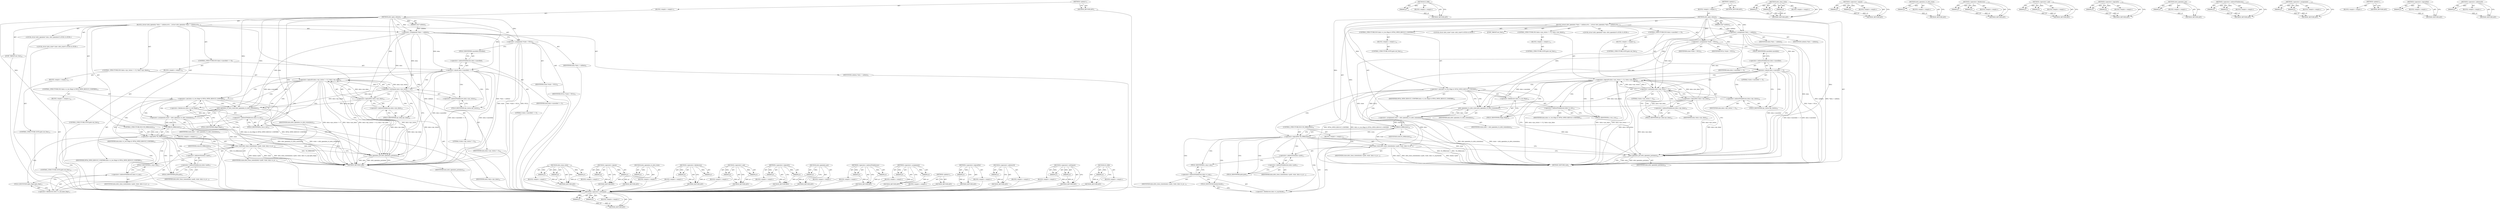 digraph "&lt;operator&gt;.addressOf" {
vulnerable_116 [label=<(METHOD,&lt;operator&gt;.notEquals)>];
vulnerable_117 [label=<(PARAM,p1)>];
vulnerable_118 [label=<(PARAM,p2)>];
vulnerable_119 [label=<(BLOCK,&lt;empty&gt;,&lt;empty&gt;)>];
vulnerable_120 [label=<(METHOD_RETURN,ANY)>];
vulnerable_139 [label=<(METHOD,IS_ERR)>];
vulnerable_140 [label=<(PARAM,p1)>];
vulnerable_141 [label=<(BLOCK,&lt;empty&gt;,&lt;empty&gt;)>];
vulnerable_142 [label=<(METHOD_RETURN,ANY)>];
vulnerable_6 [label=<(METHOD,&lt;global&gt;)<SUB>1</SUB>>];
vulnerable_7 [label=<(BLOCK,&lt;empty&gt;,&lt;empty&gt;)<SUB>1</SUB>>];
vulnerable_8 [label=<(METHOD,nfs4_open_release)<SUB>1</SUB>>];
vulnerable_9 [label=<(PARAM,void *calldata)<SUB>1</SUB>>];
vulnerable_10 [label=<(BLOCK,{
	struct nfs4_opendata *data = calldata;
	stru...,{
	struct nfs4_opendata *data = calldata;
	stru...)<SUB>2</SUB>>];
vulnerable_11 [label="<(LOCAL,struct nfs4_opendata* data: nfs4_opendata*)<SUB>3</SUB>>"];
vulnerable_12 [label=<(&lt;operator&gt;.assignment,*data = calldata)<SUB>3</SUB>>];
vulnerable_13 [label=<(IDENTIFIER,data,*data = calldata)<SUB>3</SUB>>];
vulnerable_14 [label=<(IDENTIFIER,calldata,*data = calldata)<SUB>3</SUB>>];
vulnerable_15 [label="<(LOCAL,struct nfs4_state* state: nfs4_state*)<SUB>4</SUB>>"];
vulnerable_16 [label=<(&lt;operator&gt;.assignment,*state = NULL)<SUB>4</SUB>>];
vulnerable_17 [label=<(IDENTIFIER,state,*state = NULL)<SUB>4</SUB>>];
vulnerable_18 [label=<(IDENTIFIER,NULL,*state = NULL)<SUB>4</SUB>>];
vulnerable_19 [label=<(CONTROL_STRUCTURE,IF,if (data-&gt;cancelled == 0))<SUB>7</SUB>>];
vulnerable_20 [label=<(&lt;operator&gt;.equals,data-&gt;cancelled == 0)<SUB>7</SUB>>];
vulnerable_21 [label=<(&lt;operator&gt;.indirectFieldAccess,data-&gt;cancelled)<SUB>7</SUB>>];
vulnerable_22 [label=<(IDENTIFIER,data,data-&gt;cancelled == 0)<SUB>7</SUB>>];
vulnerable_23 [label=<(FIELD_IDENTIFIER,cancelled,cancelled)<SUB>7</SUB>>];
vulnerable_24 [label=<(LITERAL,0,data-&gt;cancelled == 0)<SUB>7</SUB>>];
vulnerable_25 [label=<(BLOCK,&lt;empty&gt;,&lt;empty&gt;)<SUB>8</SUB>>];
vulnerable_26 [label=<(CONTROL_STRUCTURE,GOTO,goto out_free;)<SUB>8</SUB>>];
vulnerable_27 [label=<(CONTROL_STRUCTURE,IF,if (data-&gt;rpc_status != 0 || !data-&gt;rpc_done))<SUB>10</SUB>>];
vulnerable_28 [label=<(&lt;operator&gt;.logicalOr,data-&gt;rpc_status != 0 || !data-&gt;rpc_done)<SUB>10</SUB>>];
vulnerable_29 [label=<(&lt;operator&gt;.notEquals,data-&gt;rpc_status != 0)<SUB>10</SUB>>];
vulnerable_30 [label=<(&lt;operator&gt;.indirectFieldAccess,data-&gt;rpc_status)<SUB>10</SUB>>];
vulnerable_31 [label=<(IDENTIFIER,data,data-&gt;rpc_status != 0)<SUB>10</SUB>>];
vulnerable_32 [label=<(FIELD_IDENTIFIER,rpc_status,rpc_status)<SUB>10</SUB>>];
vulnerable_33 [label=<(LITERAL,0,data-&gt;rpc_status != 0)<SUB>10</SUB>>];
vulnerable_34 [label=<(&lt;operator&gt;.logicalNot,!data-&gt;rpc_done)<SUB>10</SUB>>];
vulnerable_35 [label=<(&lt;operator&gt;.indirectFieldAccess,data-&gt;rpc_done)<SUB>10</SUB>>];
vulnerable_36 [label=<(IDENTIFIER,data,!data-&gt;rpc_done)<SUB>10</SUB>>];
vulnerable_37 [label=<(FIELD_IDENTIFIER,rpc_done,rpc_done)<SUB>10</SUB>>];
vulnerable_38 [label=<(BLOCK,&lt;empty&gt;,&lt;empty&gt;)<SUB>11</SUB>>];
vulnerable_39 [label=<(CONTROL_STRUCTURE,GOTO,goto out_free;)<SUB>11</SUB>>];
vulnerable_40 [label=<(CONTROL_STRUCTURE,IF,if (data-&gt;o_res.rflags &amp; NFS4_OPEN_RESULT_CONFIRM))<SUB>13</SUB>>];
vulnerable_41 [label=<(&lt;operator&gt;.and,data-&gt;o_res.rflags &amp; NFS4_OPEN_RESULT_CONFIRM)<SUB>13</SUB>>];
vulnerable_42 [label=<(&lt;operator&gt;.fieldAccess,data-&gt;o_res.rflags)<SUB>13</SUB>>];
vulnerable_43 [label=<(&lt;operator&gt;.indirectFieldAccess,data-&gt;o_res)<SUB>13</SUB>>];
vulnerable_44 [label=<(IDENTIFIER,data,data-&gt;o_res.rflags &amp; NFS4_OPEN_RESULT_CONFIRM)<SUB>13</SUB>>];
vulnerable_45 [label=<(FIELD_IDENTIFIER,o_res,o_res)<SUB>13</SUB>>];
vulnerable_46 [label=<(FIELD_IDENTIFIER,rflags,rflags)<SUB>13</SUB>>];
vulnerable_47 [label=<(IDENTIFIER,NFS4_OPEN_RESULT_CONFIRM,data-&gt;o_res.rflags &amp; NFS4_OPEN_RESULT_CONFIRM)<SUB>13</SUB>>];
vulnerable_48 [label=<(BLOCK,&lt;empty&gt;,&lt;empty&gt;)<SUB>14</SUB>>];
vulnerable_49 [label=<(CONTROL_STRUCTURE,GOTO,goto out_free;)<SUB>14</SUB>>];
vulnerable_50 [label=<(&lt;operator&gt;.assignment,state = nfs4_opendata_to_nfs4_state(data))<SUB>15</SUB>>];
vulnerable_51 [label=<(IDENTIFIER,state,state = nfs4_opendata_to_nfs4_state(data))<SUB>15</SUB>>];
vulnerable_52 [label=<(nfs4_opendata_to_nfs4_state,nfs4_opendata_to_nfs4_state(data))<SUB>15</SUB>>];
vulnerable_53 [label=<(IDENTIFIER,data,nfs4_opendata_to_nfs4_state(data))<SUB>15</SUB>>];
vulnerable_54 [label=<(CONTROL_STRUCTURE,IF,if (!IS_ERR(state)))<SUB>16</SUB>>];
vulnerable_55 [label=<(&lt;operator&gt;.logicalNot,!IS_ERR(state))<SUB>16</SUB>>];
vulnerable_56 [label=<(IS_ERR,IS_ERR(state))<SUB>16</SUB>>];
vulnerable_57 [label=<(IDENTIFIER,state,IS_ERR(state))<SUB>16</SUB>>];
vulnerable_58 [label=<(BLOCK,&lt;empty&gt;,&lt;empty&gt;)<SUB>17</SUB>>];
vulnerable_59 [label=<(nfs4_close_state,nfs4_close_state(&amp;data-&gt;path, state, data-&gt;o_ar...)<SUB>17</SUB>>];
vulnerable_60 [label=<(&lt;operator&gt;.addressOf,&amp;data-&gt;path)<SUB>17</SUB>>];
vulnerable_61 [label=<(&lt;operator&gt;.indirectFieldAccess,data-&gt;path)<SUB>17</SUB>>];
vulnerable_62 [label=<(IDENTIFIER,data,nfs4_close_state(&amp;data-&gt;path, state, data-&gt;o_ar...)<SUB>17</SUB>>];
vulnerable_63 [label=<(FIELD_IDENTIFIER,path,path)<SUB>17</SUB>>];
vulnerable_64 [label=<(IDENTIFIER,state,nfs4_close_state(&amp;data-&gt;path, state, data-&gt;o_ar...)<SUB>17</SUB>>];
vulnerable_65 [label=<(&lt;operator&gt;.fieldAccess,data-&gt;o_arg.open_flags)<SUB>17</SUB>>];
vulnerable_66 [label=<(&lt;operator&gt;.indirectFieldAccess,data-&gt;o_arg)<SUB>17</SUB>>];
vulnerable_67 [label=<(IDENTIFIER,data,nfs4_close_state(&amp;data-&gt;path, state, data-&gt;o_ar...)<SUB>17</SUB>>];
vulnerable_68 [label=<(FIELD_IDENTIFIER,o_arg,o_arg)<SUB>17</SUB>>];
vulnerable_69 [label=<(FIELD_IDENTIFIER,open_flags,open_flags)<SUB>17</SUB>>];
vulnerable_70 [label=<(JUMP_TARGET,out_free)<SUB>18</SUB>>];
vulnerable_71 [label=<(nfs4_opendata_put,nfs4_opendata_put(data))<SUB>19</SUB>>];
vulnerable_72 [label=<(IDENTIFIER,data,nfs4_opendata_put(data))<SUB>19</SUB>>];
vulnerable_73 [label=<(METHOD_RETURN,void)<SUB>1</SUB>>];
vulnerable_75 [label=<(METHOD_RETURN,ANY)<SUB>1</SUB>>];
vulnerable_143 [label=<(METHOD,nfs4_close_state)>];
vulnerable_144 [label=<(PARAM,p1)>];
vulnerable_145 [label=<(PARAM,p2)>];
vulnerable_146 [label=<(PARAM,p3)>];
vulnerable_147 [label=<(BLOCK,&lt;empty&gt;,&lt;empty&gt;)>];
vulnerable_148 [label=<(METHOD_RETURN,ANY)>];
vulnerable_101 [label=<(METHOD,&lt;operator&gt;.equals)>];
vulnerable_102 [label=<(PARAM,p1)>];
vulnerable_103 [label=<(PARAM,p2)>];
vulnerable_104 [label=<(BLOCK,&lt;empty&gt;,&lt;empty&gt;)>];
vulnerable_105 [label=<(METHOD_RETURN,ANY)>];
vulnerable_135 [label=<(METHOD,nfs4_opendata_to_nfs4_state)>];
vulnerable_136 [label=<(PARAM,p1)>];
vulnerable_137 [label=<(BLOCK,&lt;empty&gt;,&lt;empty&gt;)>];
vulnerable_138 [label=<(METHOD_RETURN,ANY)>];
vulnerable_130 [label=<(METHOD,&lt;operator&gt;.fieldAccess)>];
vulnerable_131 [label=<(PARAM,p1)>];
vulnerable_132 [label=<(PARAM,p2)>];
vulnerable_133 [label=<(BLOCK,&lt;empty&gt;,&lt;empty&gt;)>];
vulnerable_134 [label=<(METHOD_RETURN,ANY)>];
vulnerable_125 [label=<(METHOD,&lt;operator&gt;.and)>];
vulnerable_126 [label=<(PARAM,p1)>];
vulnerable_127 [label=<(PARAM,p2)>];
vulnerable_128 [label=<(BLOCK,&lt;empty&gt;,&lt;empty&gt;)>];
vulnerable_129 [label=<(METHOD_RETURN,ANY)>];
vulnerable_111 [label=<(METHOD,&lt;operator&gt;.logicalOr)>];
vulnerable_112 [label=<(PARAM,p1)>];
vulnerable_113 [label=<(PARAM,p2)>];
vulnerable_114 [label=<(BLOCK,&lt;empty&gt;,&lt;empty&gt;)>];
vulnerable_115 [label=<(METHOD_RETURN,ANY)>];
vulnerable_153 [label=<(METHOD,nfs4_opendata_put)>];
vulnerable_154 [label=<(PARAM,p1)>];
vulnerable_155 [label=<(BLOCK,&lt;empty&gt;,&lt;empty&gt;)>];
vulnerable_156 [label=<(METHOD_RETURN,ANY)>];
vulnerable_106 [label=<(METHOD,&lt;operator&gt;.indirectFieldAccess)>];
vulnerable_107 [label=<(PARAM,p1)>];
vulnerable_108 [label=<(PARAM,p2)>];
vulnerable_109 [label=<(BLOCK,&lt;empty&gt;,&lt;empty&gt;)>];
vulnerable_110 [label=<(METHOD_RETURN,ANY)>];
vulnerable_96 [label=<(METHOD,&lt;operator&gt;.assignment)>];
vulnerable_97 [label=<(PARAM,p1)>];
vulnerable_98 [label=<(PARAM,p2)>];
vulnerable_99 [label=<(BLOCK,&lt;empty&gt;,&lt;empty&gt;)>];
vulnerable_100 [label=<(METHOD_RETURN,ANY)>];
vulnerable_90 [label=<(METHOD,&lt;global&gt;)<SUB>1</SUB>>];
vulnerable_91 [label=<(BLOCK,&lt;empty&gt;,&lt;empty&gt;)>];
vulnerable_92 [label=<(METHOD_RETURN,ANY)>];
vulnerable_121 [label=<(METHOD,&lt;operator&gt;.logicalNot)>];
vulnerable_122 [label=<(PARAM,p1)>];
vulnerable_123 [label=<(BLOCK,&lt;empty&gt;,&lt;empty&gt;)>];
vulnerable_124 [label=<(METHOD_RETURN,ANY)>];
vulnerable_149 [label=<(METHOD,&lt;operator&gt;.addressOf)>];
vulnerable_150 [label=<(PARAM,p1)>];
vulnerable_151 [label=<(BLOCK,&lt;empty&gt;,&lt;empty&gt;)>];
vulnerable_152 [label=<(METHOD_RETURN,ANY)>];
fixed_116 [label=<(METHOD,&lt;operator&gt;.notEquals)>];
fixed_117 [label=<(PARAM,p1)>];
fixed_118 [label=<(PARAM,p2)>];
fixed_119 [label=<(BLOCK,&lt;empty&gt;,&lt;empty&gt;)>];
fixed_120 [label=<(METHOD_RETURN,ANY)>];
fixed_139 [label=<(METHOD,IS_ERR)>];
fixed_140 [label=<(PARAM,p1)>];
fixed_141 [label=<(BLOCK,&lt;empty&gt;,&lt;empty&gt;)>];
fixed_142 [label=<(METHOD_RETURN,ANY)>];
fixed_6 [label=<(METHOD,&lt;global&gt;)<SUB>1</SUB>>];
fixed_7 [label=<(BLOCK,&lt;empty&gt;,&lt;empty&gt;)<SUB>1</SUB>>];
fixed_8 [label=<(METHOD,nfs4_open_release)<SUB>1</SUB>>];
fixed_9 [label=<(PARAM,void *calldata)<SUB>1</SUB>>];
fixed_10 [label=<(BLOCK,{
	struct nfs4_opendata *data = calldata;
	stru...,{
	struct nfs4_opendata *data = calldata;
	stru...)<SUB>2</SUB>>];
fixed_11 [label="<(LOCAL,struct nfs4_opendata* data: nfs4_opendata*)<SUB>3</SUB>>"];
fixed_12 [label=<(&lt;operator&gt;.assignment,*data = calldata)<SUB>3</SUB>>];
fixed_13 [label=<(IDENTIFIER,data,*data = calldata)<SUB>3</SUB>>];
fixed_14 [label=<(IDENTIFIER,calldata,*data = calldata)<SUB>3</SUB>>];
fixed_15 [label="<(LOCAL,struct nfs4_state* state: nfs4_state*)<SUB>4</SUB>>"];
fixed_16 [label=<(&lt;operator&gt;.assignment,*state = NULL)<SUB>4</SUB>>];
fixed_17 [label=<(IDENTIFIER,state,*state = NULL)<SUB>4</SUB>>];
fixed_18 [label=<(IDENTIFIER,NULL,*state = NULL)<SUB>4</SUB>>];
fixed_19 [label=<(CONTROL_STRUCTURE,IF,if (data-&gt;cancelled == 0))<SUB>7</SUB>>];
fixed_20 [label=<(&lt;operator&gt;.equals,data-&gt;cancelled == 0)<SUB>7</SUB>>];
fixed_21 [label=<(&lt;operator&gt;.indirectFieldAccess,data-&gt;cancelled)<SUB>7</SUB>>];
fixed_22 [label=<(IDENTIFIER,data,data-&gt;cancelled == 0)<SUB>7</SUB>>];
fixed_23 [label=<(FIELD_IDENTIFIER,cancelled,cancelled)<SUB>7</SUB>>];
fixed_24 [label=<(LITERAL,0,data-&gt;cancelled == 0)<SUB>7</SUB>>];
fixed_25 [label=<(BLOCK,&lt;empty&gt;,&lt;empty&gt;)<SUB>8</SUB>>];
fixed_26 [label=<(CONTROL_STRUCTURE,GOTO,goto out_free;)<SUB>8</SUB>>];
fixed_27 [label=<(CONTROL_STRUCTURE,IF,if (data-&gt;rpc_status != 0 || !data-&gt;rpc_done))<SUB>10</SUB>>];
fixed_28 [label=<(&lt;operator&gt;.logicalOr,data-&gt;rpc_status != 0 || !data-&gt;rpc_done)<SUB>10</SUB>>];
fixed_29 [label=<(&lt;operator&gt;.notEquals,data-&gt;rpc_status != 0)<SUB>10</SUB>>];
fixed_30 [label=<(&lt;operator&gt;.indirectFieldAccess,data-&gt;rpc_status)<SUB>10</SUB>>];
fixed_31 [label=<(IDENTIFIER,data,data-&gt;rpc_status != 0)<SUB>10</SUB>>];
fixed_32 [label=<(FIELD_IDENTIFIER,rpc_status,rpc_status)<SUB>10</SUB>>];
fixed_33 [label=<(LITERAL,0,data-&gt;rpc_status != 0)<SUB>10</SUB>>];
fixed_34 [label=<(&lt;operator&gt;.logicalNot,!data-&gt;rpc_done)<SUB>10</SUB>>];
fixed_35 [label=<(&lt;operator&gt;.indirectFieldAccess,data-&gt;rpc_done)<SUB>10</SUB>>];
fixed_36 [label=<(IDENTIFIER,data,!data-&gt;rpc_done)<SUB>10</SUB>>];
fixed_37 [label=<(FIELD_IDENTIFIER,rpc_done,rpc_done)<SUB>10</SUB>>];
fixed_38 [label=<(BLOCK,&lt;empty&gt;,&lt;empty&gt;)<SUB>11</SUB>>];
fixed_39 [label=<(CONTROL_STRUCTURE,GOTO,goto out_free;)<SUB>11</SUB>>];
fixed_40 [label=<(CONTROL_STRUCTURE,IF,if (data-&gt;o_res.rflags &amp; NFS4_OPEN_RESULT_CONFIRM))<SUB>13</SUB>>];
fixed_41 [label=<(&lt;operator&gt;.and,data-&gt;o_res.rflags &amp; NFS4_OPEN_RESULT_CONFIRM)<SUB>13</SUB>>];
fixed_42 [label=<(&lt;operator&gt;.fieldAccess,data-&gt;o_res.rflags)<SUB>13</SUB>>];
fixed_43 [label=<(&lt;operator&gt;.indirectFieldAccess,data-&gt;o_res)<SUB>13</SUB>>];
fixed_44 [label=<(IDENTIFIER,data,data-&gt;o_res.rflags &amp; NFS4_OPEN_RESULT_CONFIRM)<SUB>13</SUB>>];
fixed_45 [label=<(FIELD_IDENTIFIER,o_res,o_res)<SUB>13</SUB>>];
fixed_46 [label=<(FIELD_IDENTIFIER,rflags,rflags)<SUB>13</SUB>>];
fixed_47 [label=<(IDENTIFIER,NFS4_OPEN_RESULT_CONFIRM,data-&gt;o_res.rflags &amp; NFS4_OPEN_RESULT_CONFIRM)<SUB>13</SUB>>];
fixed_48 [label=<(BLOCK,&lt;empty&gt;,&lt;empty&gt;)<SUB>14</SUB>>];
fixed_49 [label=<(CONTROL_STRUCTURE,GOTO,goto out_free;)<SUB>14</SUB>>];
fixed_50 [label=<(&lt;operator&gt;.assignment,state = nfs4_opendata_to_nfs4_state(data))<SUB>15</SUB>>];
fixed_51 [label=<(IDENTIFIER,state,state = nfs4_opendata_to_nfs4_state(data))<SUB>15</SUB>>];
fixed_52 [label=<(nfs4_opendata_to_nfs4_state,nfs4_opendata_to_nfs4_state(data))<SUB>15</SUB>>];
fixed_53 [label=<(IDENTIFIER,data,nfs4_opendata_to_nfs4_state(data))<SUB>15</SUB>>];
fixed_54 [label=<(CONTROL_STRUCTURE,IF,if (!IS_ERR(state)))<SUB>16</SUB>>];
fixed_55 [label=<(&lt;operator&gt;.logicalNot,!IS_ERR(state))<SUB>16</SUB>>];
fixed_56 [label=<(IS_ERR,IS_ERR(state))<SUB>16</SUB>>];
fixed_57 [label=<(IDENTIFIER,state,IS_ERR(state))<SUB>16</SUB>>];
fixed_58 [label=<(BLOCK,&lt;empty&gt;,&lt;empty&gt;)<SUB>17</SUB>>];
fixed_59 [label=<(nfs4_close_state,nfs4_close_state(&amp;data-&gt;path, state, data-&gt;o_ar...)<SUB>17</SUB>>];
fixed_60 [label=<(&lt;operator&gt;.addressOf,&amp;data-&gt;path)<SUB>17</SUB>>];
fixed_61 [label=<(&lt;operator&gt;.indirectFieldAccess,data-&gt;path)<SUB>17</SUB>>];
fixed_62 [label=<(IDENTIFIER,data,nfs4_close_state(&amp;data-&gt;path, state, data-&gt;o_ar...)<SUB>17</SUB>>];
fixed_63 [label=<(FIELD_IDENTIFIER,path,path)<SUB>17</SUB>>];
fixed_64 [label=<(IDENTIFIER,state,nfs4_close_state(&amp;data-&gt;path, state, data-&gt;o_ar...)<SUB>17</SUB>>];
fixed_65 [label=<(&lt;operator&gt;.fieldAccess,data-&gt;o_arg.fmode)<SUB>17</SUB>>];
fixed_66 [label=<(&lt;operator&gt;.indirectFieldAccess,data-&gt;o_arg)<SUB>17</SUB>>];
fixed_67 [label=<(IDENTIFIER,data,nfs4_close_state(&amp;data-&gt;path, state, data-&gt;o_ar...)<SUB>17</SUB>>];
fixed_68 [label=<(FIELD_IDENTIFIER,o_arg,o_arg)<SUB>17</SUB>>];
fixed_69 [label=<(FIELD_IDENTIFIER,fmode,fmode)<SUB>17</SUB>>];
fixed_70 [label=<(JUMP_TARGET,out_free)<SUB>18</SUB>>];
fixed_71 [label=<(nfs4_opendata_put,nfs4_opendata_put(data))<SUB>19</SUB>>];
fixed_72 [label=<(IDENTIFIER,data,nfs4_opendata_put(data))<SUB>19</SUB>>];
fixed_73 [label=<(METHOD_RETURN,void)<SUB>1</SUB>>];
fixed_75 [label=<(METHOD_RETURN,ANY)<SUB>1</SUB>>];
fixed_143 [label=<(METHOD,nfs4_close_state)>];
fixed_144 [label=<(PARAM,p1)>];
fixed_145 [label=<(PARAM,p2)>];
fixed_146 [label=<(PARAM,p3)>];
fixed_147 [label=<(BLOCK,&lt;empty&gt;,&lt;empty&gt;)>];
fixed_148 [label=<(METHOD_RETURN,ANY)>];
fixed_101 [label=<(METHOD,&lt;operator&gt;.equals)>];
fixed_102 [label=<(PARAM,p1)>];
fixed_103 [label=<(PARAM,p2)>];
fixed_104 [label=<(BLOCK,&lt;empty&gt;,&lt;empty&gt;)>];
fixed_105 [label=<(METHOD_RETURN,ANY)>];
fixed_135 [label=<(METHOD,nfs4_opendata_to_nfs4_state)>];
fixed_136 [label=<(PARAM,p1)>];
fixed_137 [label=<(BLOCK,&lt;empty&gt;,&lt;empty&gt;)>];
fixed_138 [label=<(METHOD_RETURN,ANY)>];
fixed_130 [label=<(METHOD,&lt;operator&gt;.fieldAccess)>];
fixed_131 [label=<(PARAM,p1)>];
fixed_132 [label=<(PARAM,p2)>];
fixed_133 [label=<(BLOCK,&lt;empty&gt;,&lt;empty&gt;)>];
fixed_134 [label=<(METHOD_RETURN,ANY)>];
fixed_125 [label=<(METHOD,&lt;operator&gt;.and)>];
fixed_126 [label=<(PARAM,p1)>];
fixed_127 [label=<(PARAM,p2)>];
fixed_128 [label=<(BLOCK,&lt;empty&gt;,&lt;empty&gt;)>];
fixed_129 [label=<(METHOD_RETURN,ANY)>];
fixed_111 [label=<(METHOD,&lt;operator&gt;.logicalOr)>];
fixed_112 [label=<(PARAM,p1)>];
fixed_113 [label=<(PARAM,p2)>];
fixed_114 [label=<(BLOCK,&lt;empty&gt;,&lt;empty&gt;)>];
fixed_115 [label=<(METHOD_RETURN,ANY)>];
fixed_153 [label=<(METHOD,nfs4_opendata_put)>];
fixed_154 [label=<(PARAM,p1)>];
fixed_155 [label=<(BLOCK,&lt;empty&gt;,&lt;empty&gt;)>];
fixed_156 [label=<(METHOD_RETURN,ANY)>];
fixed_106 [label=<(METHOD,&lt;operator&gt;.indirectFieldAccess)>];
fixed_107 [label=<(PARAM,p1)>];
fixed_108 [label=<(PARAM,p2)>];
fixed_109 [label=<(BLOCK,&lt;empty&gt;,&lt;empty&gt;)>];
fixed_110 [label=<(METHOD_RETURN,ANY)>];
fixed_96 [label=<(METHOD,&lt;operator&gt;.assignment)>];
fixed_97 [label=<(PARAM,p1)>];
fixed_98 [label=<(PARAM,p2)>];
fixed_99 [label=<(BLOCK,&lt;empty&gt;,&lt;empty&gt;)>];
fixed_100 [label=<(METHOD_RETURN,ANY)>];
fixed_90 [label=<(METHOD,&lt;global&gt;)<SUB>1</SUB>>];
fixed_91 [label=<(BLOCK,&lt;empty&gt;,&lt;empty&gt;)>];
fixed_92 [label=<(METHOD_RETURN,ANY)>];
fixed_121 [label=<(METHOD,&lt;operator&gt;.logicalNot)>];
fixed_122 [label=<(PARAM,p1)>];
fixed_123 [label=<(BLOCK,&lt;empty&gt;,&lt;empty&gt;)>];
fixed_124 [label=<(METHOD_RETURN,ANY)>];
fixed_149 [label=<(METHOD,&lt;operator&gt;.addressOf)>];
fixed_150 [label=<(PARAM,p1)>];
fixed_151 [label=<(BLOCK,&lt;empty&gt;,&lt;empty&gt;)>];
fixed_152 [label=<(METHOD_RETURN,ANY)>];
vulnerable_116 -> vulnerable_117  [key=0, label="AST: "];
vulnerable_116 -> vulnerable_117  [key=1, label="DDG: "];
vulnerable_116 -> vulnerable_119  [key=0, label="AST: "];
vulnerable_116 -> vulnerable_118  [key=0, label="AST: "];
vulnerable_116 -> vulnerable_118  [key=1, label="DDG: "];
vulnerable_116 -> vulnerable_120  [key=0, label="AST: "];
vulnerable_116 -> vulnerable_120  [key=1, label="CFG: "];
vulnerable_117 -> vulnerable_120  [key=0, label="DDG: p1"];
vulnerable_118 -> vulnerable_120  [key=0, label="DDG: p2"];
vulnerable_119 -> fixed_116  [key=0];
vulnerable_120 -> fixed_116  [key=0];
vulnerable_139 -> vulnerable_140  [key=0, label="AST: "];
vulnerable_139 -> vulnerable_140  [key=1, label="DDG: "];
vulnerable_139 -> vulnerable_141  [key=0, label="AST: "];
vulnerable_139 -> vulnerable_142  [key=0, label="AST: "];
vulnerable_139 -> vulnerable_142  [key=1, label="CFG: "];
vulnerable_140 -> vulnerable_142  [key=0, label="DDG: p1"];
vulnerable_141 -> fixed_116  [key=0];
vulnerable_142 -> fixed_116  [key=0];
vulnerable_6 -> vulnerable_7  [key=0, label="AST: "];
vulnerable_6 -> vulnerable_75  [key=0, label="AST: "];
vulnerable_6 -> vulnerable_75  [key=1, label="CFG: "];
vulnerable_7 -> vulnerable_8  [key=0, label="AST: "];
vulnerable_8 -> vulnerable_9  [key=0, label="AST: "];
vulnerable_8 -> vulnerable_9  [key=1, label="DDG: "];
vulnerable_8 -> vulnerable_10  [key=0, label="AST: "];
vulnerable_8 -> vulnerable_73  [key=0, label="AST: "];
vulnerable_8 -> vulnerable_12  [key=0, label="CFG: "];
vulnerable_8 -> vulnerable_12  [key=1, label="DDG: "];
vulnerable_8 -> vulnerable_16  [key=0, label="DDG: "];
vulnerable_8 -> vulnerable_71  [key=0, label="DDG: "];
vulnerable_8 -> vulnerable_20  [key=0, label="DDG: "];
vulnerable_8 -> vulnerable_41  [key=0, label="DDG: "];
vulnerable_8 -> vulnerable_52  [key=0, label="DDG: "];
vulnerable_8 -> vulnerable_29  [key=0, label="DDG: "];
vulnerable_8 -> vulnerable_56  [key=0, label="DDG: "];
vulnerable_8 -> vulnerable_59  [key=0, label="DDG: "];
vulnerable_9 -> vulnerable_12  [key=0, label="DDG: calldata"];
vulnerable_10 -> vulnerable_11  [key=0, label="AST: "];
vulnerable_10 -> vulnerable_12  [key=0, label="AST: "];
vulnerable_10 -> vulnerable_15  [key=0, label="AST: "];
vulnerable_10 -> vulnerable_16  [key=0, label="AST: "];
vulnerable_10 -> vulnerable_19  [key=0, label="AST: "];
vulnerable_10 -> vulnerable_27  [key=0, label="AST: "];
vulnerable_10 -> vulnerable_40  [key=0, label="AST: "];
vulnerable_10 -> vulnerable_50  [key=0, label="AST: "];
vulnerable_10 -> vulnerable_54  [key=0, label="AST: "];
vulnerable_10 -> vulnerable_70  [key=0, label="AST: "];
vulnerable_10 -> vulnerable_71  [key=0, label="AST: "];
vulnerable_11 -> fixed_116  [key=0];
vulnerable_12 -> vulnerable_13  [key=0, label="AST: "];
vulnerable_12 -> vulnerable_14  [key=0, label="AST: "];
vulnerable_12 -> vulnerable_16  [key=0, label="CFG: "];
vulnerable_12 -> vulnerable_73  [key=0, label="DDG: calldata"];
vulnerable_12 -> vulnerable_73  [key=1, label="DDG: *data = calldata"];
vulnerable_12 -> vulnerable_71  [key=0, label="DDG: data"];
vulnerable_12 -> vulnerable_20  [key=0, label="DDG: data"];
vulnerable_12 -> vulnerable_52  [key=0, label="DDG: data"];
vulnerable_12 -> vulnerable_29  [key=0, label="DDG: data"];
vulnerable_12 -> vulnerable_34  [key=0, label="DDG: data"];
vulnerable_13 -> fixed_116  [key=0];
vulnerable_14 -> fixed_116  [key=0];
vulnerable_15 -> fixed_116  [key=0];
vulnerable_16 -> vulnerable_17  [key=0, label="AST: "];
vulnerable_16 -> vulnerable_18  [key=0, label="AST: "];
vulnerable_16 -> vulnerable_23  [key=0, label="CFG: "];
vulnerable_16 -> vulnerable_73  [key=0, label="DDG: state"];
vulnerable_16 -> vulnerable_73  [key=1, label="DDG: *state = NULL"];
vulnerable_16 -> vulnerable_73  [key=2, label="DDG: NULL"];
vulnerable_17 -> fixed_116  [key=0];
vulnerable_18 -> fixed_116  [key=0];
vulnerable_19 -> vulnerable_20  [key=0, label="AST: "];
vulnerable_19 -> vulnerable_25  [key=0, label="AST: "];
vulnerable_20 -> vulnerable_21  [key=0, label="AST: "];
vulnerable_20 -> vulnerable_24  [key=0, label="AST: "];
vulnerable_20 -> vulnerable_71  [key=0, label="CFG: "];
vulnerable_20 -> vulnerable_71  [key=1, label="DDG: data-&gt;cancelled"];
vulnerable_20 -> vulnerable_32  [key=0, label="CFG: "];
vulnerable_20 -> vulnerable_32  [key=1, label="CDG: "];
vulnerable_20 -> vulnerable_73  [key=0, label="DDG: data-&gt;cancelled"];
vulnerable_20 -> vulnerable_73  [key=1, label="DDG: data-&gt;cancelled == 0"];
vulnerable_20 -> vulnerable_52  [key=0, label="DDG: data-&gt;cancelled"];
vulnerable_20 -> vulnerable_30  [key=0, label="CDG: "];
vulnerable_20 -> vulnerable_28  [key=0, label="CDG: "];
vulnerable_20 -> vulnerable_29  [key=0, label="CDG: "];
vulnerable_21 -> vulnerable_22  [key=0, label="AST: "];
vulnerable_21 -> vulnerable_23  [key=0, label="AST: "];
vulnerable_21 -> vulnerable_20  [key=0, label="CFG: "];
vulnerable_22 -> fixed_116  [key=0];
vulnerable_23 -> vulnerable_21  [key=0, label="CFG: "];
vulnerable_24 -> fixed_116  [key=0];
vulnerable_25 -> vulnerable_26  [key=0, label="AST: "];
vulnerable_26 -> fixed_116  [key=0];
vulnerable_27 -> vulnerable_28  [key=0, label="AST: "];
vulnerable_27 -> vulnerable_38  [key=0, label="AST: "];
vulnerable_28 -> vulnerable_29  [key=0, label="AST: "];
vulnerable_28 -> vulnerable_34  [key=0, label="AST: "];
vulnerable_28 -> vulnerable_71  [key=0, label="CFG: "];
vulnerable_28 -> vulnerable_45  [key=0, label="CFG: "];
vulnerable_28 -> vulnerable_45  [key=1, label="CDG: "];
vulnerable_28 -> vulnerable_73  [key=0, label="DDG: data-&gt;rpc_status != 0"];
vulnerable_28 -> vulnerable_73  [key=1, label="DDG: !data-&gt;rpc_done"];
vulnerable_28 -> vulnerable_73  [key=2, label="DDG: data-&gt;rpc_status != 0 || !data-&gt;rpc_done"];
vulnerable_28 -> vulnerable_42  [key=0, label="CDG: "];
vulnerable_28 -> vulnerable_46  [key=0, label="CDG: "];
vulnerable_28 -> vulnerable_41  [key=0, label="CDG: "];
vulnerable_28 -> vulnerable_43  [key=0, label="CDG: "];
vulnerable_29 -> vulnerable_30  [key=0, label="AST: "];
vulnerable_29 -> vulnerable_33  [key=0, label="AST: "];
vulnerable_29 -> vulnerable_28  [key=0, label="CFG: "];
vulnerable_29 -> vulnerable_28  [key=1, label="DDG: data-&gt;rpc_status"];
vulnerable_29 -> vulnerable_28  [key=2, label="DDG: 0"];
vulnerable_29 -> vulnerable_37  [key=0, label="CFG: "];
vulnerable_29 -> vulnerable_37  [key=1, label="CDG: "];
vulnerable_29 -> vulnerable_73  [key=0, label="DDG: data-&gt;rpc_status"];
vulnerable_29 -> vulnerable_71  [key=0, label="DDG: data-&gt;rpc_status"];
vulnerable_29 -> vulnerable_52  [key=0, label="DDG: data-&gt;rpc_status"];
vulnerable_29 -> vulnerable_34  [key=0, label="CDG: "];
vulnerable_29 -> vulnerable_35  [key=0, label="CDG: "];
vulnerable_30 -> vulnerable_31  [key=0, label="AST: "];
vulnerable_30 -> vulnerable_32  [key=0, label="AST: "];
vulnerable_30 -> vulnerable_29  [key=0, label="CFG: "];
vulnerable_31 -> fixed_116  [key=0];
vulnerable_32 -> vulnerable_30  [key=0, label="CFG: "];
vulnerable_33 -> fixed_116  [key=0];
vulnerable_34 -> vulnerable_35  [key=0, label="AST: "];
vulnerable_34 -> vulnerable_28  [key=0, label="CFG: "];
vulnerable_34 -> vulnerable_28  [key=1, label="DDG: data-&gt;rpc_done"];
vulnerable_34 -> vulnerable_73  [key=0, label="DDG: data-&gt;rpc_done"];
vulnerable_34 -> vulnerable_71  [key=0, label="DDG: data-&gt;rpc_done"];
vulnerable_34 -> vulnerable_52  [key=0, label="DDG: data-&gt;rpc_done"];
vulnerable_35 -> vulnerable_36  [key=0, label="AST: "];
vulnerable_35 -> vulnerable_37  [key=0, label="AST: "];
vulnerable_35 -> vulnerable_34  [key=0, label="CFG: "];
vulnerable_36 -> fixed_116  [key=0];
vulnerable_37 -> vulnerable_35  [key=0, label="CFG: "];
vulnerable_38 -> vulnerable_39  [key=0, label="AST: "];
vulnerable_39 -> fixed_116  [key=0];
vulnerable_40 -> vulnerable_41  [key=0, label="AST: "];
vulnerable_40 -> vulnerable_48  [key=0, label="AST: "];
vulnerable_41 -> vulnerable_42  [key=0, label="AST: "];
vulnerable_41 -> vulnerable_47  [key=0, label="AST: "];
vulnerable_41 -> vulnerable_71  [key=0, label="CFG: "];
vulnerable_41 -> vulnerable_52  [key=0, label="CFG: "];
vulnerable_41 -> vulnerable_52  [key=1, label="CDG: "];
vulnerable_41 -> vulnerable_73  [key=0, label="DDG: data-&gt;o_res.rflags &amp; NFS4_OPEN_RESULT_CONFIRM"];
vulnerable_41 -> vulnerable_73  [key=1, label="DDG: NFS4_OPEN_RESULT_CONFIRM"];
vulnerable_41 -> vulnerable_56  [key=0, label="CDG: "];
vulnerable_41 -> vulnerable_50  [key=0, label="CDG: "];
vulnerable_41 -> vulnerable_55  [key=0, label="CDG: "];
vulnerable_42 -> vulnerable_43  [key=0, label="AST: "];
vulnerable_42 -> vulnerable_46  [key=0, label="AST: "];
vulnerable_42 -> vulnerable_41  [key=0, label="CFG: "];
vulnerable_43 -> vulnerable_44  [key=0, label="AST: "];
vulnerable_43 -> vulnerable_45  [key=0, label="AST: "];
vulnerable_43 -> vulnerable_46  [key=0, label="CFG: "];
vulnerable_44 -> fixed_116  [key=0];
vulnerable_45 -> vulnerable_43  [key=0, label="CFG: "];
vulnerable_46 -> vulnerable_42  [key=0, label="CFG: "];
vulnerable_47 -> fixed_116  [key=0];
vulnerable_48 -> vulnerable_49  [key=0, label="AST: "];
vulnerable_49 -> fixed_116  [key=0];
vulnerable_50 -> vulnerable_51  [key=0, label="AST: "];
vulnerable_50 -> vulnerable_52  [key=0, label="AST: "];
vulnerable_50 -> vulnerable_56  [key=0, label="CFG: "];
vulnerable_50 -> vulnerable_56  [key=1, label="DDG: state"];
vulnerable_50 -> vulnerable_73  [key=0, label="DDG: nfs4_opendata_to_nfs4_state(data)"];
vulnerable_50 -> vulnerable_73  [key=1, label="DDG: state = nfs4_opendata_to_nfs4_state(data)"];
vulnerable_51 -> fixed_116  [key=0];
vulnerable_52 -> vulnerable_53  [key=0, label="AST: "];
vulnerable_52 -> vulnerable_50  [key=0, label="CFG: "];
vulnerable_52 -> vulnerable_50  [key=1, label="DDG: data"];
vulnerable_52 -> vulnerable_71  [key=0, label="DDG: data"];
vulnerable_52 -> vulnerable_59  [key=0, label="DDG: data"];
vulnerable_53 -> fixed_116  [key=0];
vulnerable_54 -> vulnerable_55  [key=0, label="AST: "];
vulnerable_54 -> vulnerable_58  [key=0, label="AST: "];
vulnerable_55 -> vulnerable_56  [key=0, label="AST: "];
vulnerable_55 -> vulnerable_63  [key=0, label="CFG: "];
vulnerable_55 -> vulnerable_63  [key=1, label="CDG: "];
vulnerable_55 -> vulnerable_71  [key=0, label="CFG: "];
vulnerable_55 -> vulnerable_73  [key=0, label="DDG: IS_ERR(state)"];
vulnerable_55 -> vulnerable_73  [key=1, label="DDG: !IS_ERR(state)"];
vulnerable_55 -> vulnerable_68  [key=0, label="CDG: "];
vulnerable_55 -> vulnerable_60  [key=0, label="CDG: "];
vulnerable_55 -> vulnerable_61  [key=0, label="CDG: "];
vulnerable_55 -> vulnerable_66  [key=0, label="CDG: "];
vulnerable_55 -> vulnerable_69  [key=0, label="CDG: "];
vulnerable_55 -> vulnerable_65  [key=0, label="CDG: "];
vulnerable_55 -> vulnerable_59  [key=0, label="CDG: "];
vulnerable_56 -> vulnerable_57  [key=0, label="AST: "];
vulnerable_56 -> vulnerable_55  [key=0, label="CFG: "];
vulnerable_56 -> vulnerable_55  [key=1, label="DDG: state"];
vulnerable_56 -> vulnerable_73  [key=0, label="DDG: state"];
vulnerable_56 -> vulnerable_59  [key=0, label="DDG: state"];
vulnerable_57 -> fixed_116  [key=0];
vulnerable_58 -> vulnerable_59  [key=0, label="AST: "];
vulnerable_59 -> vulnerable_60  [key=0, label="AST: "];
vulnerable_59 -> vulnerable_64  [key=0, label="AST: "];
vulnerable_59 -> vulnerable_65  [key=0, label="AST: "];
vulnerable_59 -> vulnerable_71  [key=0, label="CFG: "];
vulnerable_59 -> vulnerable_73  [key=0, label="DDG: &amp;data-&gt;path"];
vulnerable_59 -> vulnerable_73  [key=1, label="DDG: state"];
vulnerable_59 -> vulnerable_73  [key=2, label="DDG: nfs4_close_state(&amp;data-&gt;path, state, data-&gt;o_arg.open_flags)"];
vulnerable_60 -> vulnerable_61  [key=0, label="AST: "];
vulnerable_60 -> vulnerable_68  [key=0, label="CFG: "];
vulnerable_61 -> vulnerable_62  [key=0, label="AST: "];
vulnerable_61 -> vulnerable_63  [key=0, label="AST: "];
vulnerable_61 -> vulnerable_60  [key=0, label="CFG: "];
vulnerable_62 -> fixed_116  [key=0];
vulnerable_63 -> vulnerable_61  [key=0, label="CFG: "];
vulnerable_64 -> fixed_116  [key=0];
vulnerable_65 -> vulnerable_66  [key=0, label="AST: "];
vulnerable_65 -> vulnerable_69  [key=0, label="AST: "];
vulnerable_65 -> vulnerable_59  [key=0, label="CFG: "];
vulnerable_66 -> vulnerable_67  [key=0, label="AST: "];
vulnerable_66 -> vulnerable_68  [key=0, label="AST: "];
vulnerable_66 -> vulnerable_69  [key=0, label="CFG: "];
vulnerable_67 -> fixed_116  [key=0];
vulnerable_68 -> vulnerable_66  [key=0, label="CFG: "];
vulnerable_69 -> vulnerable_65  [key=0, label="CFG: "];
vulnerable_70 -> fixed_116  [key=0];
vulnerable_71 -> vulnerable_72  [key=0, label="AST: "];
vulnerable_71 -> vulnerable_73  [key=0, label="CFG: "];
vulnerable_71 -> vulnerable_73  [key=1, label="DDG: data"];
vulnerable_71 -> vulnerable_73  [key=2, label="DDG: nfs4_opendata_put(data)"];
vulnerable_72 -> fixed_116  [key=0];
vulnerable_73 -> fixed_116  [key=0];
vulnerable_75 -> fixed_116  [key=0];
vulnerable_143 -> vulnerable_144  [key=0, label="AST: "];
vulnerable_143 -> vulnerable_144  [key=1, label="DDG: "];
vulnerable_143 -> vulnerable_147  [key=0, label="AST: "];
vulnerable_143 -> vulnerable_145  [key=0, label="AST: "];
vulnerable_143 -> vulnerable_145  [key=1, label="DDG: "];
vulnerable_143 -> vulnerable_148  [key=0, label="AST: "];
vulnerable_143 -> vulnerable_148  [key=1, label="CFG: "];
vulnerable_143 -> vulnerable_146  [key=0, label="AST: "];
vulnerable_143 -> vulnerable_146  [key=1, label="DDG: "];
vulnerable_144 -> vulnerable_148  [key=0, label="DDG: p1"];
vulnerable_145 -> vulnerable_148  [key=0, label="DDG: p2"];
vulnerable_146 -> vulnerable_148  [key=0, label="DDG: p3"];
vulnerable_147 -> fixed_116  [key=0];
vulnerable_148 -> fixed_116  [key=0];
vulnerable_101 -> vulnerable_102  [key=0, label="AST: "];
vulnerable_101 -> vulnerable_102  [key=1, label="DDG: "];
vulnerable_101 -> vulnerable_104  [key=0, label="AST: "];
vulnerable_101 -> vulnerable_103  [key=0, label="AST: "];
vulnerable_101 -> vulnerable_103  [key=1, label="DDG: "];
vulnerable_101 -> vulnerable_105  [key=0, label="AST: "];
vulnerable_101 -> vulnerable_105  [key=1, label="CFG: "];
vulnerable_102 -> vulnerable_105  [key=0, label="DDG: p1"];
vulnerable_103 -> vulnerable_105  [key=0, label="DDG: p2"];
vulnerable_104 -> fixed_116  [key=0];
vulnerable_105 -> fixed_116  [key=0];
vulnerable_135 -> vulnerable_136  [key=0, label="AST: "];
vulnerable_135 -> vulnerable_136  [key=1, label="DDG: "];
vulnerable_135 -> vulnerable_137  [key=0, label="AST: "];
vulnerable_135 -> vulnerable_138  [key=0, label="AST: "];
vulnerable_135 -> vulnerable_138  [key=1, label="CFG: "];
vulnerable_136 -> vulnerable_138  [key=0, label="DDG: p1"];
vulnerable_137 -> fixed_116  [key=0];
vulnerable_138 -> fixed_116  [key=0];
vulnerable_130 -> vulnerable_131  [key=0, label="AST: "];
vulnerable_130 -> vulnerable_131  [key=1, label="DDG: "];
vulnerable_130 -> vulnerable_133  [key=0, label="AST: "];
vulnerable_130 -> vulnerable_132  [key=0, label="AST: "];
vulnerable_130 -> vulnerable_132  [key=1, label="DDG: "];
vulnerable_130 -> vulnerable_134  [key=0, label="AST: "];
vulnerable_130 -> vulnerable_134  [key=1, label="CFG: "];
vulnerable_131 -> vulnerable_134  [key=0, label="DDG: p1"];
vulnerable_132 -> vulnerable_134  [key=0, label="DDG: p2"];
vulnerable_133 -> fixed_116  [key=0];
vulnerable_134 -> fixed_116  [key=0];
vulnerable_125 -> vulnerable_126  [key=0, label="AST: "];
vulnerable_125 -> vulnerable_126  [key=1, label="DDG: "];
vulnerable_125 -> vulnerable_128  [key=0, label="AST: "];
vulnerable_125 -> vulnerable_127  [key=0, label="AST: "];
vulnerable_125 -> vulnerable_127  [key=1, label="DDG: "];
vulnerable_125 -> vulnerable_129  [key=0, label="AST: "];
vulnerable_125 -> vulnerable_129  [key=1, label="CFG: "];
vulnerable_126 -> vulnerable_129  [key=0, label="DDG: p1"];
vulnerable_127 -> vulnerable_129  [key=0, label="DDG: p2"];
vulnerable_128 -> fixed_116  [key=0];
vulnerable_129 -> fixed_116  [key=0];
vulnerable_111 -> vulnerable_112  [key=0, label="AST: "];
vulnerable_111 -> vulnerable_112  [key=1, label="DDG: "];
vulnerable_111 -> vulnerable_114  [key=0, label="AST: "];
vulnerable_111 -> vulnerable_113  [key=0, label="AST: "];
vulnerable_111 -> vulnerable_113  [key=1, label="DDG: "];
vulnerable_111 -> vulnerable_115  [key=0, label="AST: "];
vulnerable_111 -> vulnerable_115  [key=1, label="CFG: "];
vulnerable_112 -> vulnerable_115  [key=0, label="DDG: p1"];
vulnerable_113 -> vulnerable_115  [key=0, label="DDG: p2"];
vulnerable_114 -> fixed_116  [key=0];
vulnerable_115 -> fixed_116  [key=0];
vulnerable_153 -> vulnerable_154  [key=0, label="AST: "];
vulnerable_153 -> vulnerable_154  [key=1, label="DDG: "];
vulnerable_153 -> vulnerable_155  [key=0, label="AST: "];
vulnerable_153 -> vulnerable_156  [key=0, label="AST: "];
vulnerable_153 -> vulnerable_156  [key=1, label="CFG: "];
vulnerable_154 -> vulnerable_156  [key=0, label="DDG: p1"];
vulnerable_155 -> fixed_116  [key=0];
vulnerable_156 -> fixed_116  [key=0];
vulnerable_106 -> vulnerable_107  [key=0, label="AST: "];
vulnerable_106 -> vulnerable_107  [key=1, label="DDG: "];
vulnerable_106 -> vulnerable_109  [key=0, label="AST: "];
vulnerable_106 -> vulnerable_108  [key=0, label="AST: "];
vulnerable_106 -> vulnerable_108  [key=1, label="DDG: "];
vulnerable_106 -> vulnerable_110  [key=0, label="AST: "];
vulnerable_106 -> vulnerable_110  [key=1, label="CFG: "];
vulnerable_107 -> vulnerable_110  [key=0, label="DDG: p1"];
vulnerable_108 -> vulnerable_110  [key=0, label="DDG: p2"];
vulnerable_109 -> fixed_116  [key=0];
vulnerable_110 -> fixed_116  [key=0];
vulnerable_96 -> vulnerable_97  [key=0, label="AST: "];
vulnerable_96 -> vulnerable_97  [key=1, label="DDG: "];
vulnerable_96 -> vulnerable_99  [key=0, label="AST: "];
vulnerable_96 -> vulnerable_98  [key=0, label="AST: "];
vulnerable_96 -> vulnerable_98  [key=1, label="DDG: "];
vulnerable_96 -> vulnerable_100  [key=0, label="AST: "];
vulnerable_96 -> vulnerable_100  [key=1, label="CFG: "];
vulnerable_97 -> vulnerable_100  [key=0, label="DDG: p1"];
vulnerable_98 -> vulnerable_100  [key=0, label="DDG: p2"];
vulnerable_99 -> fixed_116  [key=0];
vulnerable_100 -> fixed_116  [key=0];
vulnerable_90 -> vulnerable_91  [key=0, label="AST: "];
vulnerable_90 -> vulnerable_92  [key=0, label="AST: "];
vulnerable_90 -> vulnerable_92  [key=1, label="CFG: "];
vulnerable_91 -> fixed_116  [key=0];
vulnerable_92 -> fixed_116  [key=0];
vulnerable_121 -> vulnerable_122  [key=0, label="AST: "];
vulnerable_121 -> vulnerable_122  [key=1, label="DDG: "];
vulnerable_121 -> vulnerable_123  [key=0, label="AST: "];
vulnerable_121 -> vulnerable_124  [key=0, label="AST: "];
vulnerable_121 -> vulnerable_124  [key=1, label="CFG: "];
vulnerable_122 -> vulnerable_124  [key=0, label="DDG: p1"];
vulnerable_123 -> fixed_116  [key=0];
vulnerable_124 -> fixed_116  [key=0];
vulnerable_149 -> vulnerable_150  [key=0, label="AST: "];
vulnerable_149 -> vulnerable_150  [key=1, label="DDG: "];
vulnerable_149 -> vulnerable_151  [key=0, label="AST: "];
vulnerable_149 -> vulnerable_152  [key=0, label="AST: "];
vulnerable_149 -> vulnerable_152  [key=1, label="CFG: "];
vulnerable_150 -> vulnerable_152  [key=0, label="DDG: p1"];
vulnerable_151 -> fixed_116  [key=0];
vulnerable_152 -> fixed_116  [key=0];
fixed_116 -> fixed_117  [key=0, label="AST: "];
fixed_116 -> fixed_117  [key=1, label="DDG: "];
fixed_116 -> fixed_119  [key=0, label="AST: "];
fixed_116 -> fixed_118  [key=0, label="AST: "];
fixed_116 -> fixed_118  [key=1, label="DDG: "];
fixed_116 -> fixed_120  [key=0, label="AST: "];
fixed_116 -> fixed_120  [key=1, label="CFG: "];
fixed_117 -> fixed_120  [key=0, label="DDG: p1"];
fixed_118 -> fixed_120  [key=0, label="DDG: p2"];
fixed_139 -> fixed_140  [key=0, label="AST: "];
fixed_139 -> fixed_140  [key=1, label="DDG: "];
fixed_139 -> fixed_141  [key=0, label="AST: "];
fixed_139 -> fixed_142  [key=0, label="AST: "];
fixed_139 -> fixed_142  [key=1, label="CFG: "];
fixed_140 -> fixed_142  [key=0, label="DDG: p1"];
fixed_6 -> fixed_7  [key=0, label="AST: "];
fixed_6 -> fixed_75  [key=0, label="AST: "];
fixed_6 -> fixed_75  [key=1, label="CFG: "];
fixed_7 -> fixed_8  [key=0, label="AST: "];
fixed_8 -> fixed_9  [key=0, label="AST: "];
fixed_8 -> fixed_9  [key=1, label="DDG: "];
fixed_8 -> fixed_10  [key=0, label="AST: "];
fixed_8 -> fixed_73  [key=0, label="AST: "];
fixed_8 -> fixed_12  [key=0, label="CFG: "];
fixed_8 -> fixed_12  [key=1, label="DDG: "];
fixed_8 -> fixed_16  [key=0, label="DDG: "];
fixed_8 -> fixed_71  [key=0, label="DDG: "];
fixed_8 -> fixed_20  [key=0, label="DDG: "];
fixed_8 -> fixed_41  [key=0, label="DDG: "];
fixed_8 -> fixed_52  [key=0, label="DDG: "];
fixed_8 -> fixed_29  [key=0, label="DDG: "];
fixed_8 -> fixed_56  [key=0, label="DDG: "];
fixed_8 -> fixed_59  [key=0, label="DDG: "];
fixed_9 -> fixed_12  [key=0, label="DDG: calldata"];
fixed_10 -> fixed_11  [key=0, label="AST: "];
fixed_10 -> fixed_12  [key=0, label="AST: "];
fixed_10 -> fixed_15  [key=0, label="AST: "];
fixed_10 -> fixed_16  [key=0, label="AST: "];
fixed_10 -> fixed_19  [key=0, label="AST: "];
fixed_10 -> fixed_27  [key=0, label="AST: "];
fixed_10 -> fixed_40  [key=0, label="AST: "];
fixed_10 -> fixed_50  [key=0, label="AST: "];
fixed_10 -> fixed_54  [key=0, label="AST: "];
fixed_10 -> fixed_70  [key=0, label="AST: "];
fixed_10 -> fixed_71  [key=0, label="AST: "];
fixed_12 -> fixed_13  [key=0, label="AST: "];
fixed_12 -> fixed_14  [key=0, label="AST: "];
fixed_12 -> fixed_16  [key=0, label="CFG: "];
fixed_12 -> fixed_73  [key=0, label="DDG: calldata"];
fixed_12 -> fixed_73  [key=1, label="DDG: *data = calldata"];
fixed_12 -> fixed_71  [key=0, label="DDG: data"];
fixed_12 -> fixed_20  [key=0, label="DDG: data"];
fixed_12 -> fixed_52  [key=0, label="DDG: data"];
fixed_12 -> fixed_29  [key=0, label="DDG: data"];
fixed_12 -> fixed_34  [key=0, label="DDG: data"];
fixed_16 -> fixed_17  [key=0, label="AST: "];
fixed_16 -> fixed_18  [key=0, label="AST: "];
fixed_16 -> fixed_23  [key=0, label="CFG: "];
fixed_16 -> fixed_73  [key=0, label="DDG: state"];
fixed_16 -> fixed_73  [key=1, label="DDG: *state = NULL"];
fixed_16 -> fixed_73  [key=2, label="DDG: NULL"];
fixed_19 -> fixed_20  [key=0, label="AST: "];
fixed_19 -> fixed_25  [key=0, label="AST: "];
fixed_20 -> fixed_21  [key=0, label="AST: "];
fixed_20 -> fixed_24  [key=0, label="AST: "];
fixed_20 -> fixed_71  [key=0, label="CFG: "];
fixed_20 -> fixed_71  [key=1, label="DDG: data-&gt;cancelled"];
fixed_20 -> fixed_32  [key=0, label="CFG: "];
fixed_20 -> fixed_32  [key=1, label="CDG: "];
fixed_20 -> fixed_73  [key=0, label="DDG: data-&gt;cancelled"];
fixed_20 -> fixed_73  [key=1, label="DDG: data-&gt;cancelled == 0"];
fixed_20 -> fixed_52  [key=0, label="DDG: data-&gt;cancelled"];
fixed_20 -> fixed_30  [key=0, label="CDG: "];
fixed_20 -> fixed_28  [key=0, label="CDG: "];
fixed_20 -> fixed_29  [key=0, label="CDG: "];
fixed_21 -> fixed_22  [key=0, label="AST: "];
fixed_21 -> fixed_23  [key=0, label="AST: "];
fixed_21 -> fixed_20  [key=0, label="CFG: "];
fixed_23 -> fixed_21  [key=0, label="CFG: "];
fixed_25 -> fixed_26  [key=0, label="AST: "];
fixed_27 -> fixed_28  [key=0, label="AST: "];
fixed_27 -> fixed_38  [key=0, label="AST: "];
fixed_28 -> fixed_29  [key=0, label="AST: "];
fixed_28 -> fixed_34  [key=0, label="AST: "];
fixed_28 -> fixed_71  [key=0, label="CFG: "];
fixed_28 -> fixed_45  [key=0, label="CFG: "];
fixed_28 -> fixed_45  [key=1, label="CDG: "];
fixed_28 -> fixed_73  [key=0, label="DDG: data-&gt;rpc_status != 0"];
fixed_28 -> fixed_73  [key=1, label="DDG: !data-&gt;rpc_done"];
fixed_28 -> fixed_73  [key=2, label="DDG: data-&gt;rpc_status != 0 || !data-&gt;rpc_done"];
fixed_28 -> fixed_42  [key=0, label="CDG: "];
fixed_28 -> fixed_46  [key=0, label="CDG: "];
fixed_28 -> fixed_41  [key=0, label="CDG: "];
fixed_28 -> fixed_43  [key=0, label="CDG: "];
fixed_29 -> fixed_30  [key=0, label="AST: "];
fixed_29 -> fixed_33  [key=0, label="AST: "];
fixed_29 -> fixed_28  [key=0, label="CFG: "];
fixed_29 -> fixed_28  [key=1, label="DDG: data-&gt;rpc_status"];
fixed_29 -> fixed_28  [key=2, label="DDG: 0"];
fixed_29 -> fixed_37  [key=0, label="CFG: "];
fixed_29 -> fixed_37  [key=1, label="CDG: "];
fixed_29 -> fixed_73  [key=0, label="DDG: data-&gt;rpc_status"];
fixed_29 -> fixed_71  [key=0, label="DDG: data-&gt;rpc_status"];
fixed_29 -> fixed_52  [key=0, label="DDG: data-&gt;rpc_status"];
fixed_29 -> fixed_34  [key=0, label="CDG: "];
fixed_29 -> fixed_35  [key=0, label="CDG: "];
fixed_30 -> fixed_31  [key=0, label="AST: "];
fixed_30 -> fixed_32  [key=0, label="AST: "];
fixed_30 -> fixed_29  [key=0, label="CFG: "];
fixed_32 -> fixed_30  [key=0, label="CFG: "];
fixed_34 -> fixed_35  [key=0, label="AST: "];
fixed_34 -> fixed_28  [key=0, label="CFG: "];
fixed_34 -> fixed_28  [key=1, label="DDG: data-&gt;rpc_done"];
fixed_34 -> fixed_73  [key=0, label="DDG: data-&gt;rpc_done"];
fixed_34 -> fixed_71  [key=0, label="DDG: data-&gt;rpc_done"];
fixed_34 -> fixed_52  [key=0, label="DDG: data-&gt;rpc_done"];
fixed_35 -> fixed_36  [key=0, label="AST: "];
fixed_35 -> fixed_37  [key=0, label="AST: "];
fixed_35 -> fixed_34  [key=0, label="CFG: "];
fixed_37 -> fixed_35  [key=0, label="CFG: "];
fixed_38 -> fixed_39  [key=0, label="AST: "];
fixed_40 -> fixed_41  [key=0, label="AST: "];
fixed_40 -> fixed_48  [key=0, label="AST: "];
fixed_41 -> fixed_42  [key=0, label="AST: "];
fixed_41 -> fixed_47  [key=0, label="AST: "];
fixed_41 -> fixed_71  [key=0, label="CFG: "];
fixed_41 -> fixed_52  [key=0, label="CFG: "];
fixed_41 -> fixed_52  [key=1, label="CDG: "];
fixed_41 -> fixed_73  [key=0, label="DDG: data-&gt;o_res.rflags &amp; NFS4_OPEN_RESULT_CONFIRM"];
fixed_41 -> fixed_73  [key=1, label="DDG: NFS4_OPEN_RESULT_CONFIRM"];
fixed_41 -> fixed_56  [key=0, label="CDG: "];
fixed_41 -> fixed_50  [key=0, label="CDG: "];
fixed_41 -> fixed_55  [key=0, label="CDG: "];
fixed_42 -> fixed_43  [key=0, label="AST: "];
fixed_42 -> fixed_46  [key=0, label="AST: "];
fixed_42 -> fixed_41  [key=0, label="CFG: "];
fixed_43 -> fixed_44  [key=0, label="AST: "];
fixed_43 -> fixed_45  [key=0, label="AST: "];
fixed_43 -> fixed_46  [key=0, label="CFG: "];
fixed_45 -> fixed_43  [key=0, label="CFG: "];
fixed_46 -> fixed_42  [key=0, label="CFG: "];
fixed_48 -> fixed_49  [key=0, label="AST: "];
fixed_50 -> fixed_51  [key=0, label="AST: "];
fixed_50 -> fixed_52  [key=0, label="AST: "];
fixed_50 -> fixed_56  [key=0, label="CFG: "];
fixed_50 -> fixed_56  [key=1, label="DDG: state"];
fixed_50 -> fixed_73  [key=0, label="DDG: nfs4_opendata_to_nfs4_state(data)"];
fixed_50 -> fixed_73  [key=1, label="DDG: state = nfs4_opendata_to_nfs4_state(data)"];
fixed_52 -> fixed_53  [key=0, label="AST: "];
fixed_52 -> fixed_50  [key=0, label="CFG: "];
fixed_52 -> fixed_50  [key=1, label="DDG: data"];
fixed_52 -> fixed_71  [key=0, label="DDG: data"];
fixed_52 -> fixed_59  [key=0, label="DDG: data"];
fixed_54 -> fixed_55  [key=0, label="AST: "];
fixed_54 -> fixed_58  [key=0, label="AST: "];
fixed_55 -> fixed_56  [key=0, label="AST: "];
fixed_55 -> fixed_63  [key=0, label="CFG: "];
fixed_55 -> fixed_63  [key=1, label="CDG: "];
fixed_55 -> fixed_71  [key=0, label="CFG: "];
fixed_55 -> fixed_73  [key=0, label="DDG: IS_ERR(state)"];
fixed_55 -> fixed_73  [key=1, label="DDG: !IS_ERR(state)"];
fixed_55 -> fixed_68  [key=0, label="CDG: "];
fixed_55 -> fixed_60  [key=0, label="CDG: "];
fixed_55 -> fixed_61  [key=0, label="CDG: "];
fixed_55 -> fixed_66  [key=0, label="CDG: "];
fixed_55 -> fixed_69  [key=0, label="CDG: "];
fixed_55 -> fixed_65  [key=0, label="CDG: "];
fixed_55 -> fixed_59  [key=0, label="CDG: "];
fixed_56 -> fixed_57  [key=0, label="AST: "];
fixed_56 -> fixed_55  [key=0, label="CFG: "];
fixed_56 -> fixed_55  [key=1, label="DDG: state"];
fixed_56 -> fixed_73  [key=0, label="DDG: state"];
fixed_56 -> fixed_59  [key=0, label="DDG: state"];
fixed_58 -> fixed_59  [key=0, label="AST: "];
fixed_59 -> fixed_60  [key=0, label="AST: "];
fixed_59 -> fixed_64  [key=0, label="AST: "];
fixed_59 -> fixed_65  [key=0, label="AST: "];
fixed_59 -> fixed_71  [key=0, label="CFG: "];
fixed_59 -> fixed_73  [key=0, label="DDG: &amp;data-&gt;path"];
fixed_59 -> fixed_73  [key=1, label="DDG: state"];
fixed_59 -> fixed_73  [key=2, label="DDG: nfs4_close_state(&amp;data-&gt;path, state, data-&gt;o_arg.fmode)"];
fixed_60 -> fixed_61  [key=0, label="AST: "];
fixed_60 -> fixed_68  [key=0, label="CFG: "];
fixed_61 -> fixed_62  [key=0, label="AST: "];
fixed_61 -> fixed_63  [key=0, label="AST: "];
fixed_61 -> fixed_60  [key=0, label="CFG: "];
fixed_63 -> fixed_61  [key=0, label="CFG: "];
fixed_65 -> fixed_66  [key=0, label="AST: "];
fixed_65 -> fixed_69  [key=0, label="AST: "];
fixed_65 -> fixed_59  [key=0, label="CFG: "];
fixed_66 -> fixed_67  [key=0, label="AST: "];
fixed_66 -> fixed_68  [key=0, label="AST: "];
fixed_66 -> fixed_69  [key=0, label="CFG: "];
fixed_68 -> fixed_66  [key=0, label="CFG: "];
fixed_69 -> fixed_65  [key=0, label="CFG: "];
fixed_71 -> fixed_72  [key=0, label="AST: "];
fixed_71 -> fixed_73  [key=0, label="CFG: "];
fixed_71 -> fixed_73  [key=1, label="DDG: data"];
fixed_71 -> fixed_73  [key=2, label="DDG: nfs4_opendata_put(data)"];
fixed_143 -> fixed_144  [key=0, label="AST: "];
fixed_143 -> fixed_144  [key=1, label="DDG: "];
fixed_143 -> fixed_147  [key=0, label="AST: "];
fixed_143 -> fixed_145  [key=0, label="AST: "];
fixed_143 -> fixed_145  [key=1, label="DDG: "];
fixed_143 -> fixed_148  [key=0, label="AST: "];
fixed_143 -> fixed_148  [key=1, label="CFG: "];
fixed_143 -> fixed_146  [key=0, label="AST: "];
fixed_143 -> fixed_146  [key=1, label="DDG: "];
fixed_144 -> fixed_148  [key=0, label="DDG: p1"];
fixed_145 -> fixed_148  [key=0, label="DDG: p2"];
fixed_146 -> fixed_148  [key=0, label="DDG: p3"];
fixed_101 -> fixed_102  [key=0, label="AST: "];
fixed_101 -> fixed_102  [key=1, label="DDG: "];
fixed_101 -> fixed_104  [key=0, label="AST: "];
fixed_101 -> fixed_103  [key=0, label="AST: "];
fixed_101 -> fixed_103  [key=1, label="DDG: "];
fixed_101 -> fixed_105  [key=0, label="AST: "];
fixed_101 -> fixed_105  [key=1, label="CFG: "];
fixed_102 -> fixed_105  [key=0, label="DDG: p1"];
fixed_103 -> fixed_105  [key=0, label="DDG: p2"];
fixed_135 -> fixed_136  [key=0, label="AST: "];
fixed_135 -> fixed_136  [key=1, label="DDG: "];
fixed_135 -> fixed_137  [key=0, label="AST: "];
fixed_135 -> fixed_138  [key=0, label="AST: "];
fixed_135 -> fixed_138  [key=1, label="CFG: "];
fixed_136 -> fixed_138  [key=0, label="DDG: p1"];
fixed_130 -> fixed_131  [key=0, label="AST: "];
fixed_130 -> fixed_131  [key=1, label="DDG: "];
fixed_130 -> fixed_133  [key=0, label="AST: "];
fixed_130 -> fixed_132  [key=0, label="AST: "];
fixed_130 -> fixed_132  [key=1, label="DDG: "];
fixed_130 -> fixed_134  [key=0, label="AST: "];
fixed_130 -> fixed_134  [key=1, label="CFG: "];
fixed_131 -> fixed_134  [key=0, label="DDG: p1"];
fixed_132 -> fixed_134  [key=0, label="DDG: p2"];
fixed_125 -> fixed_126  [key=0, label="AST: "];
fixed_125 -> fixed_126  [key=1, label="DDG: "];
fixed_125 -> fixed_128  [key=0, label="AST: "];
fixed_125 -> fixed_127  [key=0, label="AST: "];
fixed_125 -> fixed_127  [key=1, label="DDG: "];
fixed_125 -> fixed_129  [key=0, label="AST: "];
fixed_125 -> fixed_129  [key=1, label="CFG: "];
fixed_126 -> fixed_129  [key=0, label="DDG: p1"];
fixed_127 -> fixed_129  [key=0, label="DDG: p2"];
fixed_111 -> fixed_112  [key=0, label="AST: "];
fixed_111 -> fixed_112  [key=1, label="DDG: "];
fixed_111 -> fixed_114  [key=0, label="AST: "];
fixed_111 -> fixed_113  [key=0, label="AST: "];
fixed_111 -> fixed_113  [key=1, label="DDG: "];
fixed_111 -> fixed_115  [key=0, label="AST: "];
fixed_111 -> fixed_115  [key=1, label="CFG: "];
fixed_112 -> fixed_115  [key=0, label="DDG: p1"];
fixed_113 -> fixed_115  [key=0, label="DDG: p2"];
fixed_153 -> fixed_154  [key=0, label="AST: "];
fixed_153 -> fixed_154  [key=1, label="DDG: "];
fixed_153 -> fixed_155  [key=0, label="AST: "];
fixed_153 -> fixed_156  [key=0, label="AST: "];
fixed_153 -> fixed_156  [key=1, label="CFG: "];
fixed_154 -> fixed_156  [key=0, label="DDG: p1"];
fixed_106 -> fixed_107  [key=0, label="AST: "];
fixed_106 -> fixed_107  [key=1, label="DDG: "];
fixed_106 -> fixed_109  [key=0, label="AST: "];
fixed_106 -> fixed_108  [key=0, label="AST: "];
fixed_106 -> fixed_108  [key=1, label="DDG: "];
fixed_106 -> fixed_110  [key=0, label="AST: "];
fixed_106 -> fixed_110  [key=1, label="CFG: "];
fixed_107 -> fixed_110  [key=0, label="DDG: p1"];
fixed_108 -> fixed_110  [key=0, label="DDG: p2"];
fixed_96 -> fixed_97  [key=0, label="AST: "];
fixed_96 -> fixed_97  [key=1, label="DDG: "];
fixed_96 -> fixed_99  [key=0, label="AST: "];
fixed_96 -> fixed_98  [key=0, label="AST: "];
fixed_96 -> fixed_98  [key=1, label="DDG: "];
fixed_96 -> fixed_100  [key=0, label="AST: "];
fixed_96 -> fixed_100  [key=1, label="CFG: "];
fixed_97 -> fixed_100  [key=0, label="DDG: p1"];
fixed_98 -> fixed_100  [key=0, label="DDG: p2"];
fixed_90 -> fixed_91  [key=0, label="AST: "];
fixed_90 -> fixed_92  [key=0, label="AST: "];
fixed_90 -> fixed_92  [key=1, label="CFG: "];
fixed_121 -> fixed_122  [key=0, label="AST: "];
fixed_121 -> fixed_122  [key=1, label="DDG: "];
fixed_121 -> fixed_123  [key=0, label="AST: "];
fixed_121 -> fixed_124  [key=0, label="AST: "];
fixed_121 -> fixed_124  [key=1, label="CFG: "];
fixed_122 -> fixed_124  [key=0, label="DDG: p1"];
fixed_149 -> fixed_150  [key=0, label="AST: "];
fixed_149 -> fixed_150  [key=1, label="DDG: "];
fixed_149 -> fixed_151  [key=0, label="AST: "];
fixed_149 -> fixed_152  [key=0, label="AST: "];
fixed_149 -> fixed_152  [key=1, label="CFG: "];
fixed_150 -> fixed_152  [key=0, label="DDG: p1"];
}
